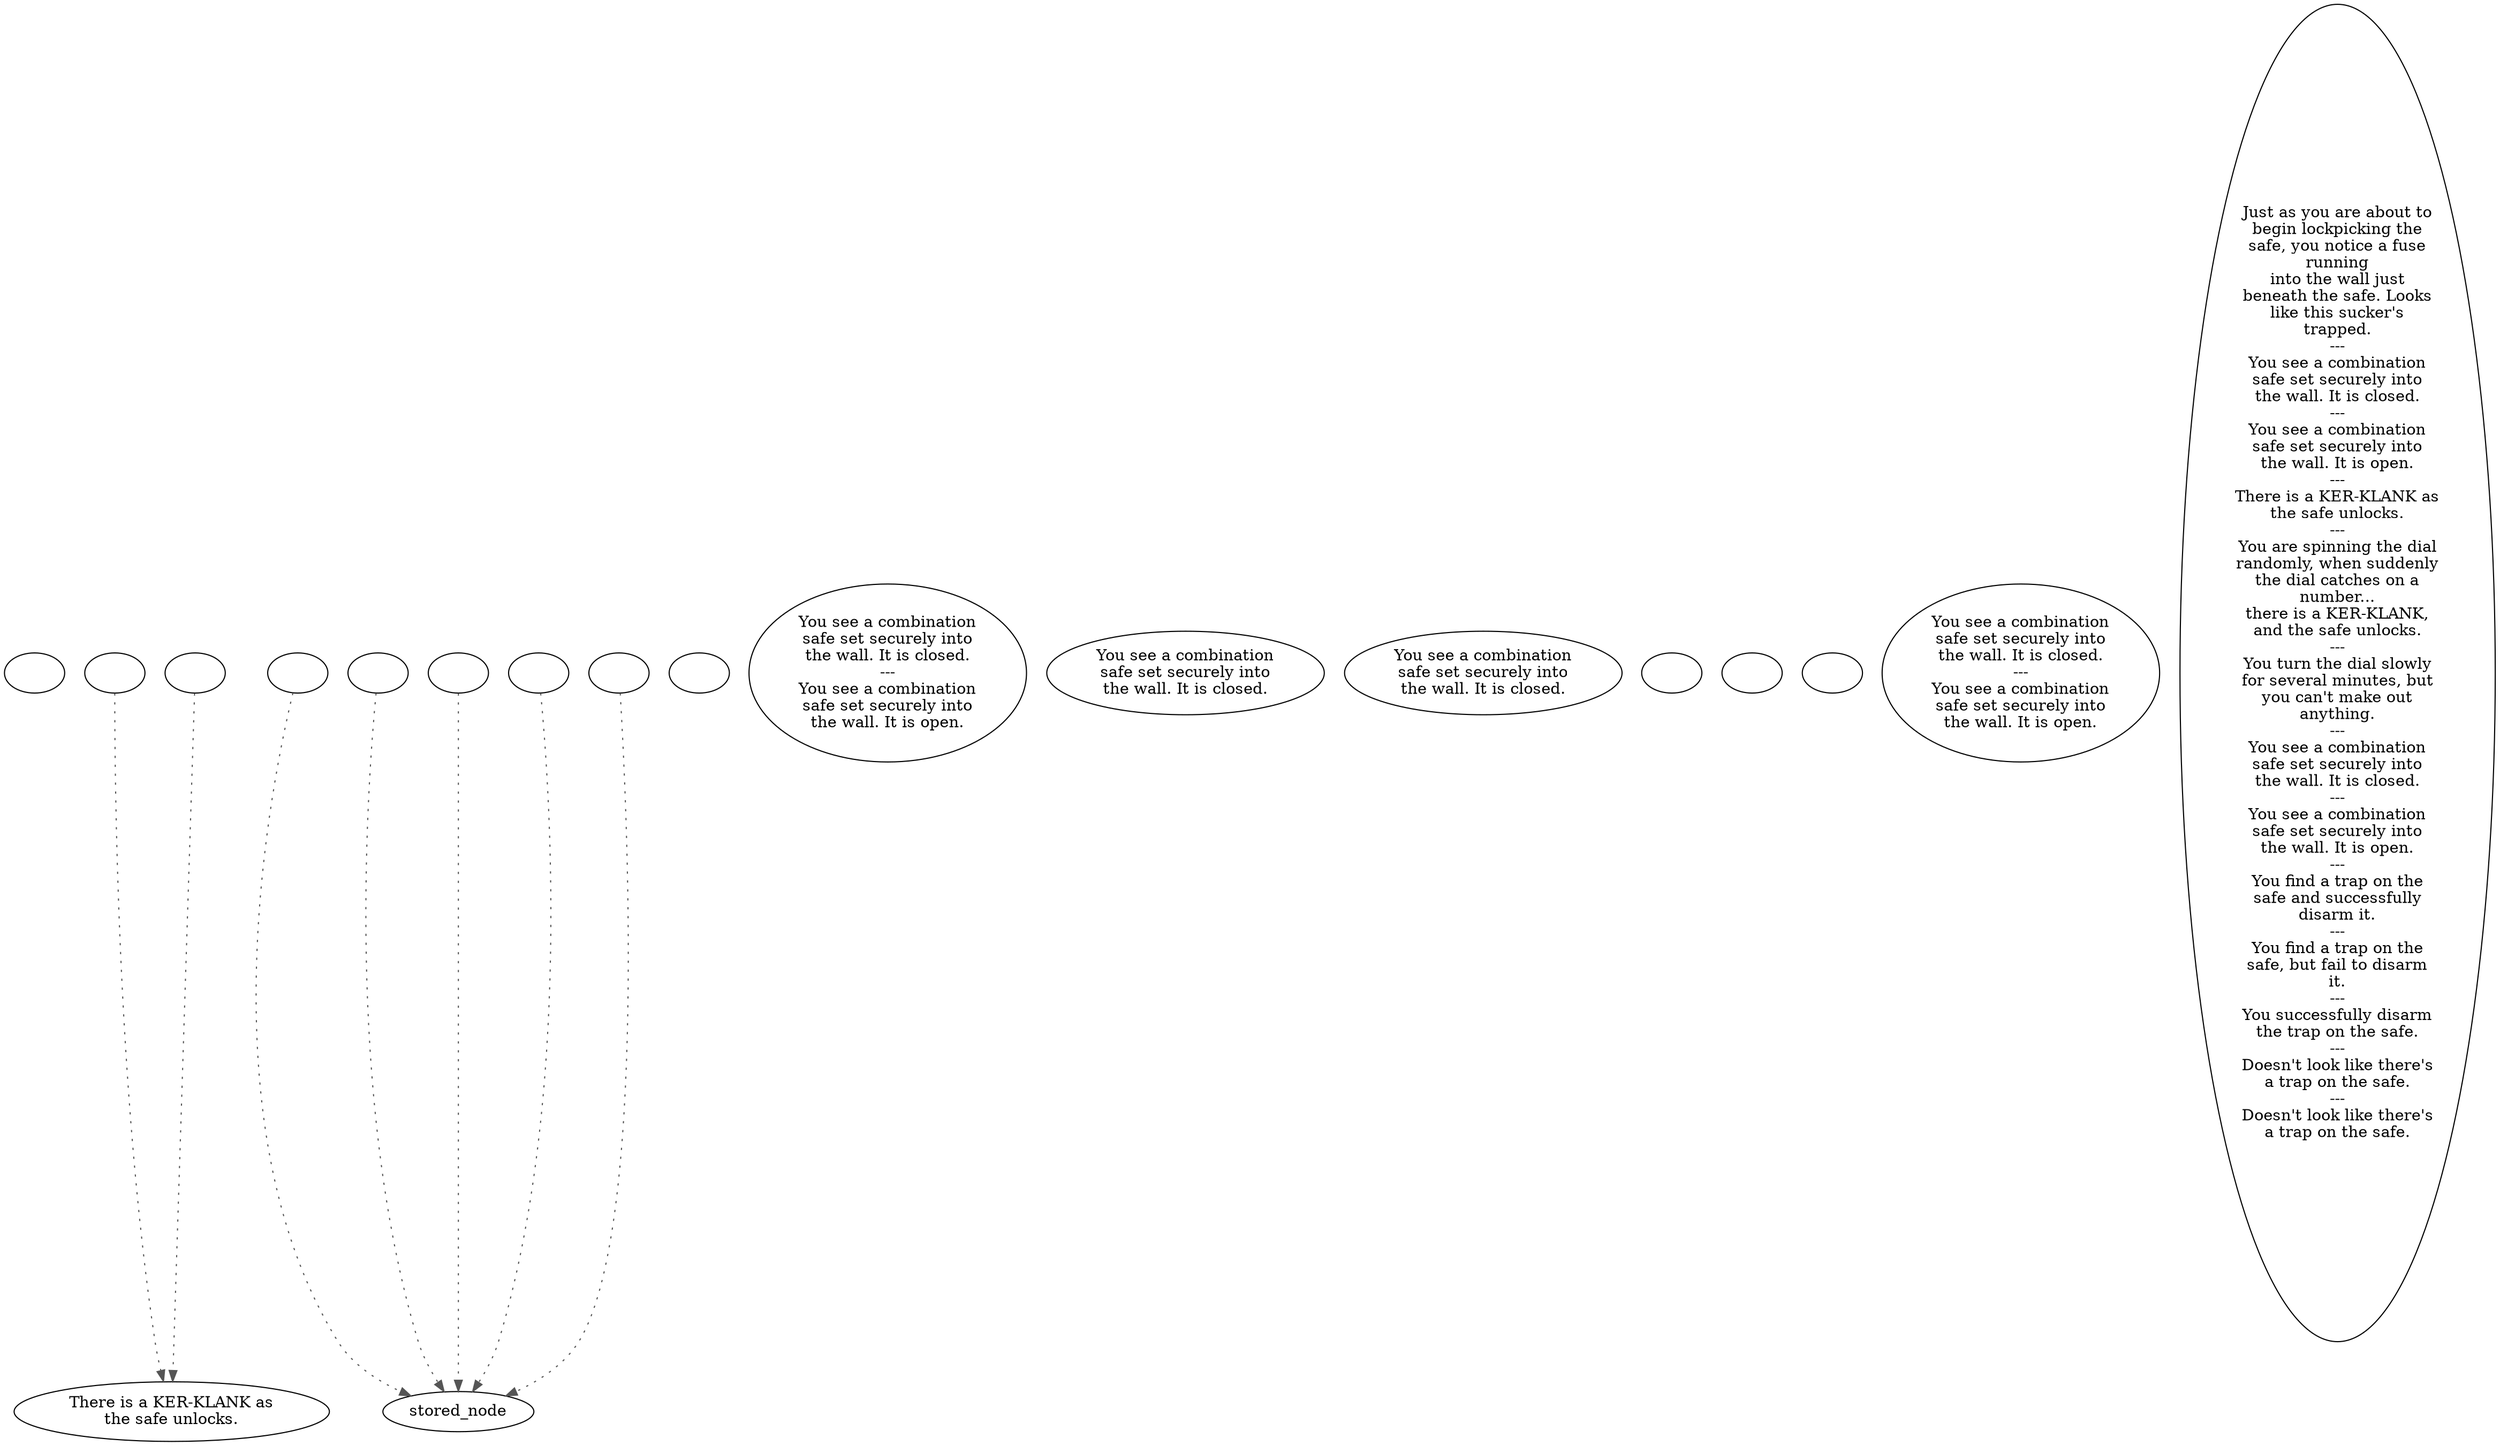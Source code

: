 digraph niOWriSf {
  "checkPartyMembersNearDoor" [style=filled       fillcolor="#FFFFFF"       color="#000000"]
  "checkPartyMembersNearDoor" [label=""]
  "ChooseFromList" [style=filled       fillcolor="#FFFFFF"       color="#000000"]
  "ChooseFromList" [label="There is a KER-KLANK as\nthe safe unlocks."]
  "CLICK_PREV" [style=filled       fillcolor="#FFFFFF"       color="#000000"]
  "CLICK_PREV" -> "ChooseFromList" [style=dotted color="#555555"]
  "CLICK_PREV" [label=""]
  "CLICK_0" [style=filled       fillcolor="#FFFFFF"       color="#000000"]
  "CLICK_0" -> "stored_node" [style=dotted color="#555555"]
  "CLICK_0" [label=""]
  "CLICK_1" [style=filled       fillcolor="#FFFFFF"       color="#000000"]
  "CLICK_1" -> "stored_node" [style=dotted color="#555555"]
  "CLICK_1" [label=""]
  "CLICK_2" [style=filled       fillcolor="#FFFFFF"       color="#000000"]
  "CLICK_2" -> "stored_node" [style=dotted color="#555555"]
  "CLICK_2" [label=""]
  "CLICK_3" [style=filled       fillcolor="#FFFFFF"       color="#000000"]
  "CLICK_3" -> "stored_node" [style=dotted color="#555555"]
  "CLICK_3" [label=""]
  "CLICK_4" [style=filled       fillcolor="#FFFFFF"       color="#000000"]
  "CLICK_4" -> "stored_node" [style=dotted color="#555555"]
  "CLICK_4" [label=""]
  "CLICK_MORE" [style=filled       fillcolor="#FFFFFF"       color="#000000"]
  "CLICK_MORE" -> "ChooseFromList" [style=dotted color="#555555"]
  "CLICK_MORE" [label=""]
  "start" [style=filled       fillcolor="#FFFFFF"       color="#000000"]
  "start" [label=""]
  "map_enter_p_proc" [style=filled       fillcolor="#FFFFFF"       color="#000000"]
  "map_enter_p_proc" [label="You see a combination\nsafe set securely into\nthe wall. It is closed.\n---\nYou see a combination\nsafe set securely into\nthe wall. It is open."]
  "look_at_p_proc" [style=filled       fillcolor="#FFFFFF"       color="#000000"]
  "look_at_p_proc" [label="You see a combination\nsafe set securely into\nthe wall. It is closed."]
  "description_p_proc" [style=filled       fillcolor="#FFFFFF"       color="#000000"]
  "description_p_proc" [label="You see a combination\nsafe set securely into\nthe wall. It is closed."]
  "pickup_p_proc" [style=filled       fillcolor="#FFFFFF"       color="#000000"]
  "pickup_p_proc" [label=""]
  "use_p_proc" [style=filled       fillcolor="#FFFFFF"       color="#000000"]
  "use_p_proc" [label=""]
  "damage_p_proc" [style=filled       fillcolor="#FFFFFF"       color="#000000"]
  "damage_p_proc" [label=""]
  "timed_event_p_proc" [style=filled       fillcolor="#FFFFFF"       color="#000000"]
  "timed_event_p_proc" [label="You see a combination\nsafe set securely into\nthe wall. It is closed.\n---\nYou see a combination\nsafe set securely into\nthe wall. It is open."]
  "use_skill_on_p_proc" [style=filled       fillcolor="#FFFFFF"       color="#000000"]
  "use_skill_on_p_proc" [label="Just as you are about to\nbegin lockpicking the\nsafe, you notice a fuse\nrunning\ninto the wall just\nbeneath the safe. Looks\nlike this sucker's\ntrapped.\n---\nYou see a combination\nsafe set securely into\nthe wall. It is closed.\n---\nYou see a combination\nsafe set securely into\nthe wall. It is open.\n---\nThere is a KER-KLANK as\nthe safe unlocks.\n---\nYou are spinning the dial\nrandomly, when suddenly\nthe dial catches on a\nnumber...\nthere is a KER-KLANK,\nand the safe unlocks.\n---\nYou turn the dial slowly\nfor several minutes, but\nyou can't make out\nanything.\n---\nYou see a combination\nsafe set securely into\nthe wall. It is closed.\n---\nYou see a combination\nsafe set securely into\nthe wall. It is open.\n---\nYou find a trap on the\nsafe and successfully\ndisarm it.\n---\nYou find a trap on the\nsafe, but fail to disarm\nit.\n---\nYou successfully disarm\nthe trap on the safe.\n---\nDoesn't look like there's\na trap on the safe.\n---\nDoesn't look like there's\na trap on the safe."]
}